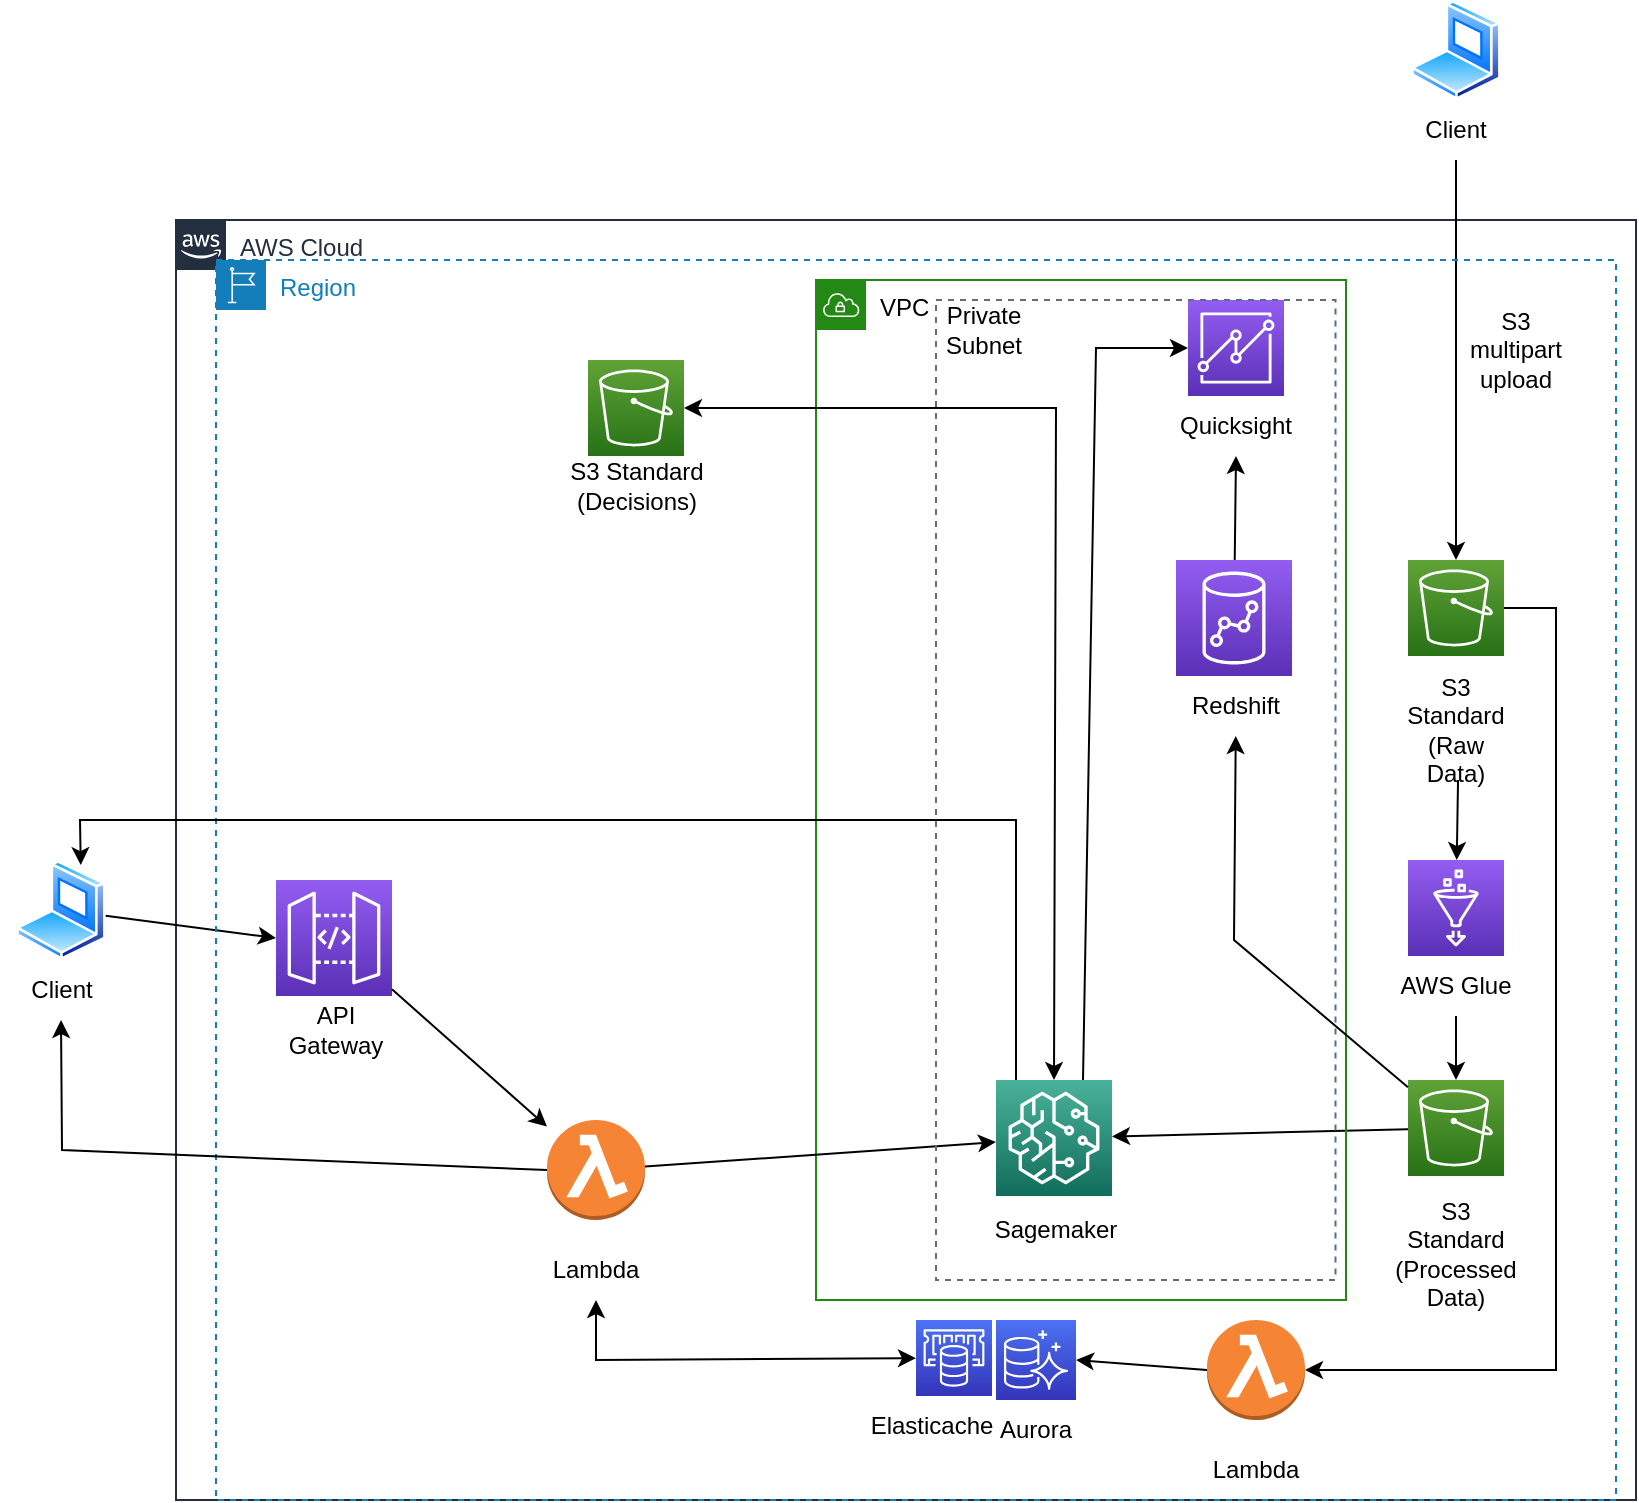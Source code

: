 <mxfile version="16.6.6" type="github">
  <diagram id="8NTqn93gWnW2YLTQEPx9" name="Page-1">
    <mxGraphModel dx="1673" dy="1996" grid="0" gridSize="10" guides="1" tooltips="1" connect="1" arrows="1" fold="1" page="1" pageScale="1" pageWidth="850" pageHeight="1100" math="0" shadow="0">
      <root>
        <mxCell id="0" />
        <mxCell id="1" parent="0" />
        <mxCell id="WtAKPwelO9aeJDnpv6He-3" value="AWS Cloud" style="points=[[0,0],[0.25,0],[0.5,0],[0.75,0],[1,0],[1,0.25],[1,0.5],[1,0.75],[1,1],[0.75,1],[0.5,1],[0.25,1],[0,1],[0,0.75],[0,0.5],[0,0.25]];outlineConnect=0;gradientColor=none;html=1;whiteSpace=wrap;fontSize=12;fontStyle=0;container=1;pointerEvents=0;collapsible=0;recursiveResize=0;shape=mxgraph.aws4.group;grIcon=mxgraph.aws4.group_aws_cloud_alt;strokeColor=#232F3E;fillColor=none;verticalAlign=top;align=left;spacingLeft=30;fontColor=#232F3E;dashed=0;" parent="1" vertex="1">
          <mxGeometry x="100" y="100" width="730" height="640" as="geometry" />
        </mxCell>
        <mxCell id="A3XrzvGRtBCsT0RXqucP-3" value="" style="group" vertex="1" connectable="0" parent="WtAKPwelO9aeJDnpv6He-3">
          <mxGeometry x="50" y="330" width="60" height="90" as="geometry" />
        </mxCell>
        <mxCell id="A3XrzvGRtBCsT0RXqucP-1" value="" style="sketch=0;points=[[0,0,0],[0.25,0,0],[0.5,0,0],[0.75,0,0],[1,0,0],[0,1,0],[0.25,1,0],[0.5,1,0],[0.75,1,0],[1,1,0],[0,0.25,0],[0,0.5,0],[0,0.75,0],[1,0.25,0],[1,0.5,0],[1,0.75,0]];outlineConnect=0;fontColor=#232F3E;gradientColor=#945DF2;gradientDirection=north;fillColor=#5A30B5;strokeColor=#ffffff;dashed=0;verticalLabelPosition=bottom;verticalAlign=top;align=center;html=1;fontSize=12;fontStyle=0;aspect=fixed;shape=mxgraph.aws4.resourceIcon;resIcon=mxgraph.aws4.api_gateway;" vertex="1" parent="A3XrzvGRtBCsT0RXqucP-3">
          <mxGeometry width="58" height="58" as="geometry" />
        </mxCell>
        <mxCell id="A3XrzvGRtBCsT0RXqucP-2" value="API Gateway" style="text;html=1;strokeColor=none;fillColor=none;align=center;verticalAlign=middle;whiteSpace=wrap;rounded=0;" vertex="1" parent="A3XrzvGRtBCsT0RXqucP-3">
          <mxGeometry y="60" width="60" height="30" as="geometry" />
        </mxCell>
        <mxCell id="A3XrzvGRtBCsT0RXqucP-6" value="" style="group" vertex="1" connectable="0" parent="WtAKPwelO9aeJDnpv6He-3">
          <mxGeometry x="180" y="450" width="60" height="90" as="geometry" />
        </mxCell>
        <mxCell id="A3XrzvGRtBCsT0RXqucP-5" value="Lambda" style="text;html=1;strokeColor=none;fillColor=none;align=center;verticalAlign=middle;whiteSpace=wrap;rounded=0;" vertex="1" parent="A3XrzvGRtBCsT0RXqucP-6">
          <mxGeometry y="60" width="60" height="30" as="geometry" />
        </mxCell>
        <mxCell id="A3XrzvGRtBCsT0RXqucP-4" value="" style="outlineConnect=0;dashed=0;verticalLabelPosition=bottom;verticalAlign=top;align=center;html=1;shape=mxgraph.aws3.lambda_function;fillColor=#F58534;gradientColor=none;" vertex="1" parent="A3XrzvGRtBCsT0RXqucP-6">
          <mxGeometry x="5.5" width="49" height="50" as="geometry" />
        </mxCell>
        <mxCell id="A3XrzvGRtBCsT0RXqucP-9" value="" style="endArrow=classic;html=1;rounded=0;" edge="1" parent="WtAKPwelO9aeJDnpv6He-3" source="A3XrzvGRtBCsT0RXqucP-1" target="A3XrzvGRtBCsT0RXqucP-4">
          <mxGeometry width="50" height="50" relative="1" as="geometry">
            <mxPoint x="300" y="330" as="sourcePoint" />
            <mxPoint x="350" y="280" as="targetPoint" />
          </mxGeometry>
        </mxCell>
        <mxCell id="A3XrzvGRtBCsT0RXqucP-23" value="" style="group" vertex="1" connectable="0" parent="WtAKPwelO9aeJDnpv6He-3">
          <mxGeometry x="610" y="170" width="60" height="78" as="geometry" />
        </mxCell>
        <mxCell id="A3XrzvGRtBCsT0RXqucP-16" value="" style="sketch=0;points=[[0,0,0],[0.25,0,0],[0.5,0,0],[0.75,0,0],[1,0,0],[0,1,0],[0.25,1,0],[0.5,1,0],[0.75,1,0],[1,1,0],[0,0.25,0],[0,0.5,0],[0,0.75,0],[1,0.25,0],[1,0.5,0],[1,0.75,0]];outlineConnect=0;fontColor=#232F3E;gradientColor=#60A337;gradientDirection=north;fillColor=#277116;strokeColor=#ffffff;dashed=0;verticalLabelPosition=bottom;verticalAlign=top;align=center;html=1;fontSize=12;fontStyle=0;aspect=fixed;shape=mxgraph.aws4.resourceIcon;resIcon=mxgraph.aws4.s3;" vertex="1" parent="A3XrzvGRtBCsT0RXqucP-23">
          <mxGeometry x="6" width="48" height="48" as="geometry" />
        </mxCell>
        <mxCell id="A3XrzvGRtBCsT0RXqucP-24" value="" style="sketch=0;points=[[0,0,0],[0.25,0,0],[0.5,0,0],[0.75,0,0],[1,0,0],[0,1,0],[0.25,1,0],[0.5,1,0],[0.75,1,0],[1,1,0],[0,0.25,0],[0,0.5,0],[0,0.75,0],[1,0.25,0],[1,0.5,0],[1,0.75,0]];outlineConnect=0;fontColor=#232F3E;gradientColor=#945DF2;gradientDirection=north;fillColor=#5A30B5;strokeColor=#ffffff;dashed=0;verticalLabelPosition=bottom;verticalAlign=top;align=center;html=1;fontSize=12;fontStyle=0;aspect=fixed;shape=mxgraph.aws4.resourceIcon;resIcon=mxgraph.aws4.glue;" vertex="1" parent="WtAKPwelO9aeJDnpv6He-3">
          <mxGeometry x="616" y="320" width="48" height="48" as="geometry" />
        </mxCell>
        <mxCell id="A3XrzvGRtBCsT0RXqucP-25" value="AWS Glue" style="text;html=1;strokeColor=none;fillColor=none;align=center;verticalAlign=middle;whiteSpace=wrap;rounded=0;" vertex="1" parent="WtAKPwelO9aeJDnpv6He-3">
          <mxGeometry x="610" y="368" width="60" height="30" as="geometry" />
        </mxCell>
        <mxCell id="A3XrzvGRtBCsT0RXqucP-27" value="" style="group" vertex="1" connectable="0" parent="WtAKPwelO9aeJDnpv6He-3">
          <mxGeometry x="610" y="430" width="60" height="90" as="geometry" />
        </mxCell>
        <mxCell id="A3XrzvGRtBCsT0RXqucP-28" value="" style="sketch=0;points=[[0,0,0],[0.25,0,0],[0.5,0,0],[0.75,0,0],[1,0,0],[0,1,0],[0.25,1,0],[0.5,1,0],[0.75,1,0],[1,1,0],[0,0.25,0],[0,0.5,0],[0,0.75,0],[1,0.25,0],[1,0.5,0],[1,0.75,0]];outlineConnect=0;fontColor=#232F3E;gradientColor=#60A337;gradientDirection=north;fillColor=#277116;strokeColor=#ffffff;dashed=0;verticalLabelPosition=bottom;verticalAlign=top;align=center;html=1;fontSize=12;fontStyle=0;aspect=fixed;shape=mxgraph.aws4.resourceIcon;resIcon=mxgraph.aws4.s3;" vertex="1" parent="A3XrzvGRtBCsT0RXqucP-27">
          <mxGeometry x="6" width="48" height="48" as="geometry" />
        </mxCell>
        <mxCell id="A3XrzvGRtBCsT0RXqucP-29" value="S3 Standard (Processed Data)" style="text;html=1;strokeColor=none;fillColor=none;align=center;verticalAlign=middle;whiteSpace=wrap;rounded=0;" vertex="1" parent="A3XrzvGRtBCsT0RXqucP-27">
          <mxGeometry y="69.231" width="60" height="34.615" as="geometry" />
        </mxCell>
        <mxCell id="A3XrzvGRtBCsT0RXqucP-31" value="" style="endArrow=classic;html=1;rounded=0;" edge="1" parent="WtAKPwelO9aeJDnpv6He-3" source="A3XrzvGRtBCsT0RXqucP-25" target="A3XrzvGRtBCsT0RXqucP-28">
          <mxGeometry width="50" height="50" relative="1" as="geometry">
            <mxPoint x="300" y="290" as="sourcePoint" />
            <mxPoint x="350" y="240" as="targetPoint" />
          </mxGeometry>
        </mxCell>
        <mxCell id="A3XrzvGRtBCsT0RXqucP-22" value="S3 Standard (Raw Data)" style="text;html=1;strokeColor=none;fillColor=none;align=center;verticalAlign=middle;whiteSpace=wrap;rounded=0;" vertex="1" parent="WtAKPwelO9aeJDnpv6He-3">
          <mxGeometry x="610" y="240" width="60" height="30" as="geometry" />
        </mxCell>
        <mxCell id="A3XrzvGRtBCsT0RXqucP-32" value="" style="endArrow=classic;html=1;rounded=0;exitX=0.517;exitY=1.333;exitDx=0;exitDy=0;exitPerimeter=0;" edge="1" parent="WtAKPwelO9aeJDnpv6He-3" source="A3XrzvGRtBCsT0RXqucP-22" target="A3XrzvGRtBCsT0RXqucP-24">
          <mxGeometry width="50" height="50" relative="1" as="geometry">
            <mxPoint x="300" y="260" as="sourcePoint" />
            <mxPoint x="350" y="210" as="targetPoint" />
          </mxGeometry>
        </mxCell>
        <mxCell id="A3XrzvGRtBCsT0RXqucP-34" value="" style="endArrow=classic;html=1;rounded=0;" edge="1" parent="WtAKPwelO9aeJDnpv6He-3" source="A3XrzvGRtBCsT0RXqucP-28" target="A3XrzvGRtBCsT0RXqucP-33">
          <mxGeometry width="50" height="50" relative="1" as="geometry">
            <mxPoint x="300" y="260" as="sourcePoint" />
            <mxPoint x="350" y="210" as="targetPoint" />
          </mxGeometry>
        </mxCell>
        <mxCell id="A3XrzvGRtBCsT0RXqucP-36" value="" style="group" vertex="1" connectable="0" parent="WtAKPwelO9aeJDnpv6He-3">
          <mxGeometry x="410" y="430" width="175" height="110" as="geometry" />
        </mxCell>
        <mxCell id="A3XrzvGRtBCsT0RXqucP-33" value="" style="sketch=0;points=[[0,0,0],[0.25,0,0],[0.5,0,0],[0.75,0,0],[1,0,0],[0,1,0],[0.25,1,0],[0.5,1,0],[0.75,1,0],[1,1,0],[0,0.25,0],[0,0.5,0],[0,0.75,0],[1,0.25,0],[1,0.5,0],[1,0.75,0]];outlineConnect=0;fontColor=#232F3E;gradientColor=#4AB29A;gradientDirection=north;fillColor=#116D5B;strokeColor=#ffffff;dashed=0;verticalLabelPosition=bottom;verticalAlign=top;align=center;html=1;fontSize=12;fontStyle=0;aspect=fixed;shape=mxgraph.aws4.resourceIcon;resIcon=mxgraph.aws4.sagemaker;" vertex="1" parent="A3XrzvGRtBCsT0RXqucP-36">
          <mxGeometry width="58" height="58" as="geometry" />
        </mxCell>
        <mxCell id="A3XrzvGRtBCsT0RXqucP-35" value="Sagemaker" style="text;html=1;strokeColor=none;fillColor=none;align=center;verticalAlign=middle;whiteSpace=wrap;rounded=0;" vertex="1" parent="A3XrzvGRtBCsT0RXqucP-36">
          <mxGeometry y="60" width="60" height="30" as="geometry" />
        </mxCell>
        <mxCell id="A3XrzvGRtBCsT0RXqucP-66" value="&lt;font color=&quot;#000000&quot;&gt;VPC&lt;/font&gt;" style="points=[[0,0],[0.25,0],[0.5,0],[0.75,0],[1,0],[1,0.25],[1,0.5],[1,0.75],[1,1],[0.75,1],[0.5,1],[0.25,1],[0,1],[0,0.75],[0,0.5],[0,0.25]];outlineConnect=0;gradientColor=none;html=1;whiteSpace=wrap;fontSize=12;fontStyle=0;container=1;pointerEvents=0;collapsible=0;recursiveResize=0;shape=mxgraph.aws4.group;grIcon=mxgraph.aws4.group_vpc;strokeColor=#248814;fillColor=none;verticalAlign=top;align=left;spacingLeft=30;fontColor=#AAB7B8;dashed=0;" vertex="1" parent="A3XrzvGRtBCsT0RXqucP-36">
          <mxGeometry x="-90" y="-400" width="265" height="510" as="geometry" />
        </mxCell>
        <mxCell id="A3XrzvGRtBCsT0RXqucP-43" value="" style="endArrow=classic;html=1;rounded=0;" edge="1" parent="WtAKPwelO9aeJDnpv6He-3" source="A3XrzvGRtBCsT0RXqucP-28" target="A3XrzvGRtBCsT0RXqucP-44">
          <mxGeometry width="50" height="50" relative="1" as="geometry">
            <mxPoint x="310" y="260" as="sourcePoint" />
            <mxPoint x="530" y="260" as="targetPoint" />
            <Array as="points">
              <mxPoint x="529" y="360" />
            </Array>
          </mxGeometry>
        </mxCell>
        <mxCell id="A3XrzvGRtBCsT0RXqucP-45" value="" style="group" vertex="1" connectable="0" parent="WtAKPwelO9aeJDnpv6He-3">
          <mxGeometry x="500" y="170" width="60" height="88" as="geometry" />
        </mxCell>
        <mxCell id="A3XrzvGRtBCsT0RXqucP-42" value="" style="sketch=0;points=[[0,0,0],[0.25,0,0],[0.5,0,0],[0.75,0,0],[1,0,0],[0,1,0],[0.25,1,0],[0.5,1,0],[0.75,1,0],[1,1,0],[0,0.25,0],[0,0.5,0],[0,0.75,0],[1,0.25,0],[1,0.5,0],[1,0.75,0]];outlineConnect=0;fontColor=#232F3E;gradientColor=#945DF2;gradientDirection=north;fillColor=#5A30B5;strokeColor=#ffffff;dashed=0;verticalLabelPosition=bottom;verticalAlign=top;align=center;html=1;fontSize=12;fontStyle=0;aspect=fixed;shape=mxgraph.aws4.resourceIcon;resIcon=mxgraph.aws4.redshift;" vertex="1" parent="A3XrzvGRtBCsT0RXqucP-45">
          <mxGeometry width="58" height="58" as="geometry" />
        </mxCell>
        <mxCell id="A3XrzvGRtBCsT0RXqucP-44" value="Redshift" style="text;html=1;strokeColor=none;fillColor=none;align=center;verticalAlign=middle;whiteSpace=wrap;rounded=0;" vertex="1" parent="A3XrzvGRtBCsT0RXqucP-45">
          <mxGeometry y="58" width="60" height="30" as="geometry" />
        </mxCell>
        <mxCell id="A3XrzvGRtBCsT0RXqucP-49" value="" style="group" vertex="1" connectable="0" parent="WtAKPwelO9aeJDnpv6He-3">
          <mxGeometry x="500" y="40" width="60" height="78" as="geometry" />
        </mxCell>
        <mxCell id="A3XrzvGRtBCsT0RXqucP-46" value="" style="sketch=0;points=[[0,0,0],[0.25,0,0],[0.5,0,0],[0.75,0,0],[1,0,0],[0,1,0],[0.25,1,0],[0.5,1,0],[0.75,1,0],[1,1,0],[0,0.25,0],[0,0.5,0],[0,0.75,0],[1,0.25,0],[1,0.5,0],[1,0.75,0]];outlineConnect=0;fontColor=#232F3E;gradientColor=#945DF2;gradientDirection=north;fillColor=#5A30B5;strokeColor=#ffffff;dashed=0;verticalLabelPosition=bottom;verticalAlign=top;align=center;html=1;fontSize=12;fontStyle=0;aspect=fixed;shape=mxgraph.aws4.resourceIcon;resIcon=mxgraph.aws4.quicksight;" vertex="1" parent="A3XrzvGRtBCsT0RXqucP-49">
          <mxGeometry x="6" width="48" height="48" as="geometry" />
        </mxCell>
        <mxCell id="A3XrzvGRtBCsT0RXqucP-47" value="Quicksight" style="text;html=1;strokeColor=none;fillColor=none;align=center;verticalAlign=middle;whiteSpace=wrap;rounded=0;" vertex="1" parent="A3XrzvGRtBCsT0RXqucP-49">
          <mxGeometry y="48" width="60" height="30" as="geometry" />
        </mxCell>
        <mxCell id="A3XrzvGRtBCsT0RXqucP-50" value="" style="endArrow=classic;html=1;rounded=0;entryX=0.5;entryY=1;entryDx=0;entryDy=0;" edge="1" parent="WtAKPwelO9aeJDnpv6He-3" source="A3XrzvGRtBCsT0RXqucP-42" target="A3XrzvGRtBCsT0RXqucP-47">
          <mxGeometry width="50" height="50" relative="1" as="geometry">
            <mxPoint x="310" y="260" as="sourcePoint" />
            <mxPoint x="360" y="210" as="targetPoint" />
          </mxGeometry>
        </mxCell>
        <mxCell id="A3XrzvGRtBCsT0RXqucP-52" value="" style="endArrow=classic;html=1;rounded=0;" edge="1" parent="WtAKPwelO9aeJDnpv6He-3" source="A3XrzvGRtBCsT0RXqucP-4" target="A3XrzvGRtBCsT0RXqucP-33">
          <mxGeometry width="50" height="50" relative="1" as="geometry">
            <mxPoint x="310" y="260" as="sourcePoint" />
            <mxPoint x="360" y="210" as="targetPoint" />
            <Array as="points" />
          </mxGeometry>
        </mxCell>
        <mxCell id="A3XrzvGRtBCsT0RXqucP-55" value="" style="group" vertex="1" connectable="0" parent="WtAKPwelO9aeJDnpv6He-3">
          <mxGeometry x="200" y="70" width="70" height="78" as="geometry" />
        </mxCell>
        <mxCell id="A3XrzvGRtBCsT0RXqucP-56" value="" style="sketch=0;points=[[0,0,0],[0.25,0,0],[0.5,0,0],[0.75,0,0],[1,0,0],[0,1,0],[0.25,1,0],[0.5,1,0],[0.75,1,0],[1,1,0],[0,0.25,0],[0,0.5,0],[0,0.75,0],[1,0.25,0],[1,0.5,0],[1,0.75,0]];outlineConnect=0;fontColor=#232F3E;gradientColor=#60A337;gradientDirection=north;fillColor=#277116;strokeColor=#ffffff;dashed=0;verticalLabelPosition=bottom;verticalAlign=top;align=center;html=1;fontSize=12;fontStyle=0;aspect=fixed;shape=mxgraph.aws4.resourceIcon;resIcon=mxgraph.aws4.s3;" vertex="1" parent="A3XrzvGRtBCsT0RXqucP-55">
          <mxGeometry x="6" width="48" height="48" as="geometry" />
        </mxCell>
        <mxCell id="A3XrzvGRtBCsT0RXqucP-58" value="S3 Standard&lt;br&gt;(Decisions)" style="text;html=1;align=center;verticalAlign=middle;resizable=0;points=[];autosize=1;strokeColor=none;fillColor=none;" vertex="1" parent="A3XrzvGRtBCsT0RXqucP-55">
          <mxGeometry x="-10" y="48" width="80" height="30" as="geometry" />
        </mxCell>
        <mxCell id="A3XrzvGRtBCsT0RXqucP-59" value="" style="endArrow=classic;startArrow=classic;html=1;rounded=0;exitX=0.5;exitY=0;exitDx=0;exitDy=0;exitPerimeter=0;" edge="1" parent="WtAKPwelO9aeJDnpv6He-3" source="A3XrzvGRtBCsT0RXqucP-33" target="A3XrzvGRtBCsT0RXqucP-56">
          <mxGeometry width="50" height="50" relative="1" as="geometry">
            <mxPoint x="310" y="250" as="sourcePoint" />
            <mxPoint x="360" y="200" as="targetPoint" />
            <Array as="points">
              <mxPoint x="440" y="94" />
            </Array>
          </mxGeometry>
        </mxCell>
        <mxCell id="A3XrzvGRtBCsT0RXqucP-61" value="" style="endArrow=classic;html=1;rounded=0;entryX=0;entryY=0.5;entryDx=0;entryDy=0;entryPerimeter=0;exitX=0.75;exitY=0;exitDx=0;exitDy=0;exitPerimeter=0;" edge="1" parent="WtAKPwelO9aeJDnpv6He-3" source="A3XrzvGRtBCsT0RXqucP-33" target="A3XrzvGRtBCsT0RXqucP-46">
          <mxGeometry width="50" height="50" relative="1" as="geometry">
            <mxPoint x="310" y="250" as="sourcePoint" />
            <mxPoint x="360" y="200" as="targetPoint" />
            <Array as="points">
              <mxPoint x="460" y="64" />
            </Array>
          </mxGeometry>
        </mxCell>
        <mxCell id="WtAKPwelO9aeJDnpv6He-12" value="" style="group" parent="1" vertex="1" connectable="0">
          <mxGeometry x="12.5" y="420" width="60" height="80" as="geometry" />
        </mxCell>
        <mxCell id="WtAKPwelO9aeJDnpv6He-4" value="" style="aspect=fixed;perimeter=ellipsePerimeter;html=1;align=center;shadow=0;dashed=0;spacingTop=3;image;image=img/lib/active_directory/laptop_client.svg;" parent="WtAKPwelO9aeJDnpv6He-12" vertex="1">
          <mxGeometry x="7.5" width="45" height="50" as="geometry" />
        </mxCell>
        <mxCell id="WtAKPwelO9aeJDnpv6He-5" value="Client" style="text;html=1;strokeColor=none;fillColor=none;align=center;verticalAlign=middle;whiteSpace=wrap;rounded=0;" parent="WtAKPwelO9aeJDnpv6He-12" vertex="1">
          <mxGeometry y="50" width="60" height="30" as="geometry" />
        </mxCell>
        <mxCell id="A3XrzvGRtBCsT0RXqucP-7" value="" style="endArrow=classic;html=1;rounded=0;entryX=0;entryY=0.5;entryDx=0;entryDy=0;entryPerimeter=0;" edge="1" parent="1" source="WtAKPwelO9aeJDnpv6He-4" target="A3XrzvGRtBCsT0RXqucP-1">
          <mxGeometry width="50" height="50" relative="1" as="geometry">
            <mxPoint x="400" y="410" as="sourcePoint" />
            <mxPoint x="450" y="360" as="targetPoint" />
          </mxGeometry>
        </mxCell>
        <mxCell id="A3XrzvGRtBCsT0RXqucP-10" value="" style="endArrow=classic;html=1;rounded=0;entryX=0.5;entryY=0;entryDx=0;entryDy=0;entryPerimeter=0;" edge="1" parent="1" target="A3XrzvGRtBCsT0RXqucP-16">
          <mxGeometry width="50" height="50" relative="1" as="geometry">
            <mxPoint x="740" y="70" as="sourcePoint" />
            <mxPoint x="740" y="140" as="targetPoint" />
          </mxGeometry>
        </mxCell>
        <mxCell id="A3XrzvGRtBCsT0RXqucP-12" value="" style="group" vertex="1" connectable="0" parent="1">
          <mxGeometry x="710" y="-10" width="60" height="80" as="geometry" />
        </mxCell>
        <mxCell id="A3XrzvGRtBCsT0RXqucP-13" value="" style="aspect=fixed;perimeter=ellipsePerimeter;html=1;align=center;shadow=0;dashed=0;spacingTop=3;image;image=img/lib/active_directory/laptop_client.svg;" vertex="1" parent="A3XrzvGRtBCsT0RXqucP-12">
          <mxGeometry x="7.5" width="45" height="50" as="geometry" />
        </mxCell>
        <mxCell id="A3XrzvGRtBCsT0RXqucP-14" value="Client" style="text;html=1;strokeColor=none;fillColor=none;align=center;verticalAlign=middle;whiteSpace=wrap;rounded=0;" vertex="1" parent="A3XrzvGRtBCsT0RXqucP-12">
          <mxGeometry y="50" width="60" height="30" as="geometry" />
        </mxCell>
        <mxCell id="A3XrzvGRtBCsT0RXqucP-65" value="Region" style="points=[[0,0],[0.25,0],[0.5,0],[0.75,0],[1,0],[1,0.25],[1,0.5],[1,0.75],[1,1],[0.75,1],[0.5,1],[0.25,1],[0,1],[0,0.75],[0,0.5],[0,0.25]];outlineConnect=0;gradientColor=none;html=1;whiteSpace=wrap;fontSize=12;fontStyle=0;container=1;pointerEvents=0;collapsible=0;recursiveResize=0;shape=mxgraph.aws4.group;grIcon=mxgraph.aws4.group_region;strokeColor=#147EBA;fillColor=none;verticalAlign=top;align=left;spacingLeft=30;fontColor=#147EBA;dashed=1;" vertex="1" parent="1">
          <mxGeometry x="120" y="120" width="700" height="620" as="geometry" />
        </mxCell>
        <mxCell id="A3XrzvGRtBCsT0RXqucP-68" value="" style="fillColor=none;strokeColor=#5A6C86;dashed=1;verticalAlign=top;fontStyle=0;fontColor=#5A6C86;glass=0;" vertex="1" parent="A3XrzvGRtBCsT0RXqucP-65">
          <mxGeometry x="360" y="20" width="199.75" height="490" as="geometry" />
        </mxCell>
        <mxCell id="A3XrzvGRtBCsT0RXqucP-69" value="Private Subnet" style="text;html=1;strokeColor=none;fillColor=none;align=center;verticalAlign=middle;whiteSpace=wrap;rounded=0;" vertex="1" parent="A3XrzvGRtBCsT0RXqucP-65">
          <mxGeometry x="354" y="20" width="60" height="30" as="geometry" />
        </mxCell>
        <mxCell id="A3XrzvGRtBCsT0RXqucP-78" value="" style="group" vertex="1" connectable="0" parent="A3XrzvGRtBCsT0RXqucP-65">
          <mxGeometry x="328" y="530" width="112" height="70" as="geometry" />
        </mxCell>
        <mxCell id="A3XrzvGRtBCsT0RXqucP-75" value="" style="group" vertex="1" connectable="0" parent="A3XrzvGRtBCsT0RXqucP-78">
          <mxGeometry x="52" width="60" height="70" as="geometry" />
        </mxCell>
        <mxCell id="A3XrzvGRtBCsT0RXqucP-73" value="" style="sketch=0;points=[[0,0,0],[0.25,0,0],[0.5,0,0],[0.75,0,0],[1,0,0],[0,1,0],[0.25,1,0],[0.5,1,0],[0.75,1,0],[1,1,0],[0,0.25,0],[0,0.5,0],[0,0.75,0],[1,0.25,0],[1,0.5,0],[1,0.75,0]];outlineConnect=0;fontColor=#232F3E;gradientColor=#4D72F3;gradientDirection=north;fillColor=#3334B9;strokeColor=#ffffff;dashed=0;verticalLabelPosition=bottom;verticalAlign=top;align=center;html=1;fontSize=12;fontStyle=0;aspect=fixed;shape=mxgraph.aws4.resourceIcon;resIcon=mxgraph.aws4.aurora;" vertex="1" parent="A3XrzvGRtBCsT0RXqucP-75">
          <mxGeometry x="10" width="40" height="40" as="geometry" />
        </mxCell>
        <mxCell id="A3XrzvGRtBCsT0RXqucP-74" value="Aurora" style="text;html=1;strokeColor=none;fillColor=none;align=center;verticalAlign=middle;whiteSpace=wrap;rounded=0;fontColor=#000000;" vertex="1" parent="A3XrzvGRtBCsT0RXqucP-75">
          <mxGeometry y="40" width="60" height="30" as="geometry" />
        </mxCell>
        <mxCell id="A3XrzvGRtBCsT0RXqucP-76" value="" style="sketch=0;points=[[0,0,0],[0.25,0,0],[0.5,0,0],[0.75,0,0],[1,0,0],[0,1,0],[0.25,1,0],[0.5,1,0],[0.75,1,0],[1,1,0],[0,0.25,0],[0,0.5,0],[0,0.75,0],[1,0.25,0],[1,0.5,0],[1,0.75,0]];outlineConnect=0;fontColor=#232F3E;gradientColor=#4D72F3;gradientDirection=north;fillColor=#3334B9;strokeColor=#ffffff;dashed=0;verticalLabelPosition=bottom;verticalAlign=top;align=center;html=1;fontSize=12;fontStyle=0;aspect=fixed;shape=mxgraph.aws4.resourceIcon;resIcon=mxgraph.aws4.elasticache;" vertex="1" parent="A3XrzvGRtBCsT0RXqucP-78">
          <mxGeometry x="22" width="38" height="38" as="geometry" />
        </mxCell>
        <mxCell id="A3XrzvGRtBCsT0RXqucP-77" value="Elasticache" style="text;html=1;strokeColor=none;fillColor=none;align=center;verticalAlign=middle;whiteSpace=wrap;rounded=0;fontColor=#000000;" vertex="1" parent="A3XrzvGRtBCsT0RXqucP-78">
          <mxGeometry y="38" width="60" height="30" as="geometry" />
        </mxCell>
        <mxCell id="A3XrzvGRtBCsT0RXqucP-83" value="" style="group" vertex="1" connectable="0" parent="A3XrzvGRtBCsT0RXqucP-65">
          <mxGeometry x="490" y="530" width="60" height="90" as="geometry" />
        </mxCell>
        <mxCell id="A3XrzvGRtBCsT0RXqucP-84" value="Lambda" style="text;html=1;strokeColor=none;fillColor=none;align=center;verticalAlign=middle;whiteSpace=wrap;rounded=0;" vertex="1" parent="A3XrzvGRtBCsT0RXqucP-83">
          <mxGeometry y="60" width="60" height="30" as="geometry" />
        </mxCell>
        <mxCell id="A3XrzvGRtBCsT0RXqucP-85" value="" style="outlineConnect=0;dashed=0;verticalLabelPosition=bottom;verticalAlign=top;align=center;html=1;shape=mxgraph.aws3.lambda_function;fillColor=#F58534;gradientColor=none;" vertex="1" parent="A3XrzvGRtBCsT0RXqucP-83">
          <mxGeometry x="5.5" width="49" height="50" as="geometry" />
        </mxCell>
        <mxCell id="A3XrzvGRtBCsT0RXqucP-87" value="" style="endArrow=classic;html=1;rounded=0;fontColor=#000000;entryX=1;entryY=0.5;entryDx=0;entryDy=0;entryPerimeter=0;exitX=0;exitY=0.5;exitDx=0;exitDy=0;exitPerimeter=0;" edge="1" parent="A3XrzvGRtBCsT0RXqucP-65" source="A3XrzvGRtBCsT0RXqucP-85" target="A3XrzvGRtBCsT0RXqucP-73">
          <mxGeometry width="50" height="50" relative="1" as="geometry">
            <mxPoint x="290" y="340" as="sourcePoint" />
            <mxPoint x="340" y="290" as="targetPoint" />
          </mxGeometry>
        </mxCell>
        <mxCell id="A3XrzvGRtBCsT0RXqucP-88" value="S3 multipart upload" style="text;html=1;strokeColor=none;fillColor=none;align=center;verticalAlign=middle;whiteSpace=wrap;rounded=0;fontColor=#000000;" vertex="1" parent="A3XrzvGRtBCsT0RXqucP-65">
          <mxGeometry x="620" y="30" width="60" height="30" as="geometry" />
        </mxCell>
        <mxCell id="A3XrzvGRtBCsT0RXqucP-70" value="" style="endArrow=classic;html=1;rounded=0;entryX=0.75;entryY=0;entryDx=0;entryDy=0;" edge="1" parent="1" target="WtAKPwelO9aeJDnpv6He-4">
          <mxGeometry width="50" height="50" relative="1" as="geometry">
            <mxPoint x="520" y="530" as="sourcePoint" />
            <mxPoint x="460" y="390" as="targetPoint" />
            <Array as="points">
              <mxPoint x="520" y="400" />
              <mxPoint x="52" y="400" />
            </Array>
          </mxGeometry>
        </mxCell>
        <mxCell id="A3XrzvGRtBCsT0RXqucP-72" value="" style="endArrow=classic;html=1;rounded=0;fontColor=#000000;entryX=0.5;entryY=1;entryDx=0;entryDy=0;exitX=0;exitY=0.5;exitDx=0;exitDy=0;exitPerimeter=0;" edge="1" parent="1" source="A3XrzvGRtBCsT0RXqucP-4" target="WtAKPwelO9aeJDnpv6He-5">
          <mxGeometry width="50" height="50" relative="1" as="geometry">
            <mxPoint x="410" y="440" as="sourcePoint" />
            <mxPoint x="460" y="390" as="targetPoint" />
            <Array as="points">
              <mxPoint x="43" y="565" />
            </Array>
          </mxGeometry>
        </mxCell>
        <mxCell id="A3XrzvGRtBCsT0RXqucP-79" value="" style="endArrow=classic;startArrow=classic;html=1;rounded=0;fontColor=#000000;exitX=0.5;exitY=1;exitDx=0;exitDy=0;" edge="1" parent="1" source="A3XrzvGRtBCsT0RXqucP-5" target="A3XrzvGRtBCsT0RXqucP-76">
          <mxGeometry width="50" height="50" relative="1" as="geometry">
            <mxPoint x="410" y="460" as="sourcePoint" />
            <mxPoint x="460" y="410" as="targetPoint" />
            <Array as="points">
              <mxPoint x="310" y="670" />
            </Array>
          </mxGeometry>
        </mxCell>
        <mxCell id="A3XrzvGRtBCsT0RXqucP-86" value="" style="endArrow=classic;html=1;rounded=0;fontColor=#000000;exitX=1;exitY=0.5;exitDx=0;exitDy=0;exitPerimeter=0;" edge="1" parent="1" source="A3XrzvGRtBCsT0RXqucP-16" target="A3XrzvGRtBCsT0RXqucP-85">
          <mxGeometry width="50" height="50" relative="1" as="geometry">
            <mxPoint x="410" y="460" as="sourcePoint" />
            <mxPoint x="460" y="410" as="targetPoint" />
            <Array as="points">
              <mxPoint x="790" y="294" />
              <mxPoint x="790" y="675" />
            </Array>
          </mxGeometry>
        </mxCell>
      </root>
    </mxGraphModel>
  </diagram>
</mxfile>
